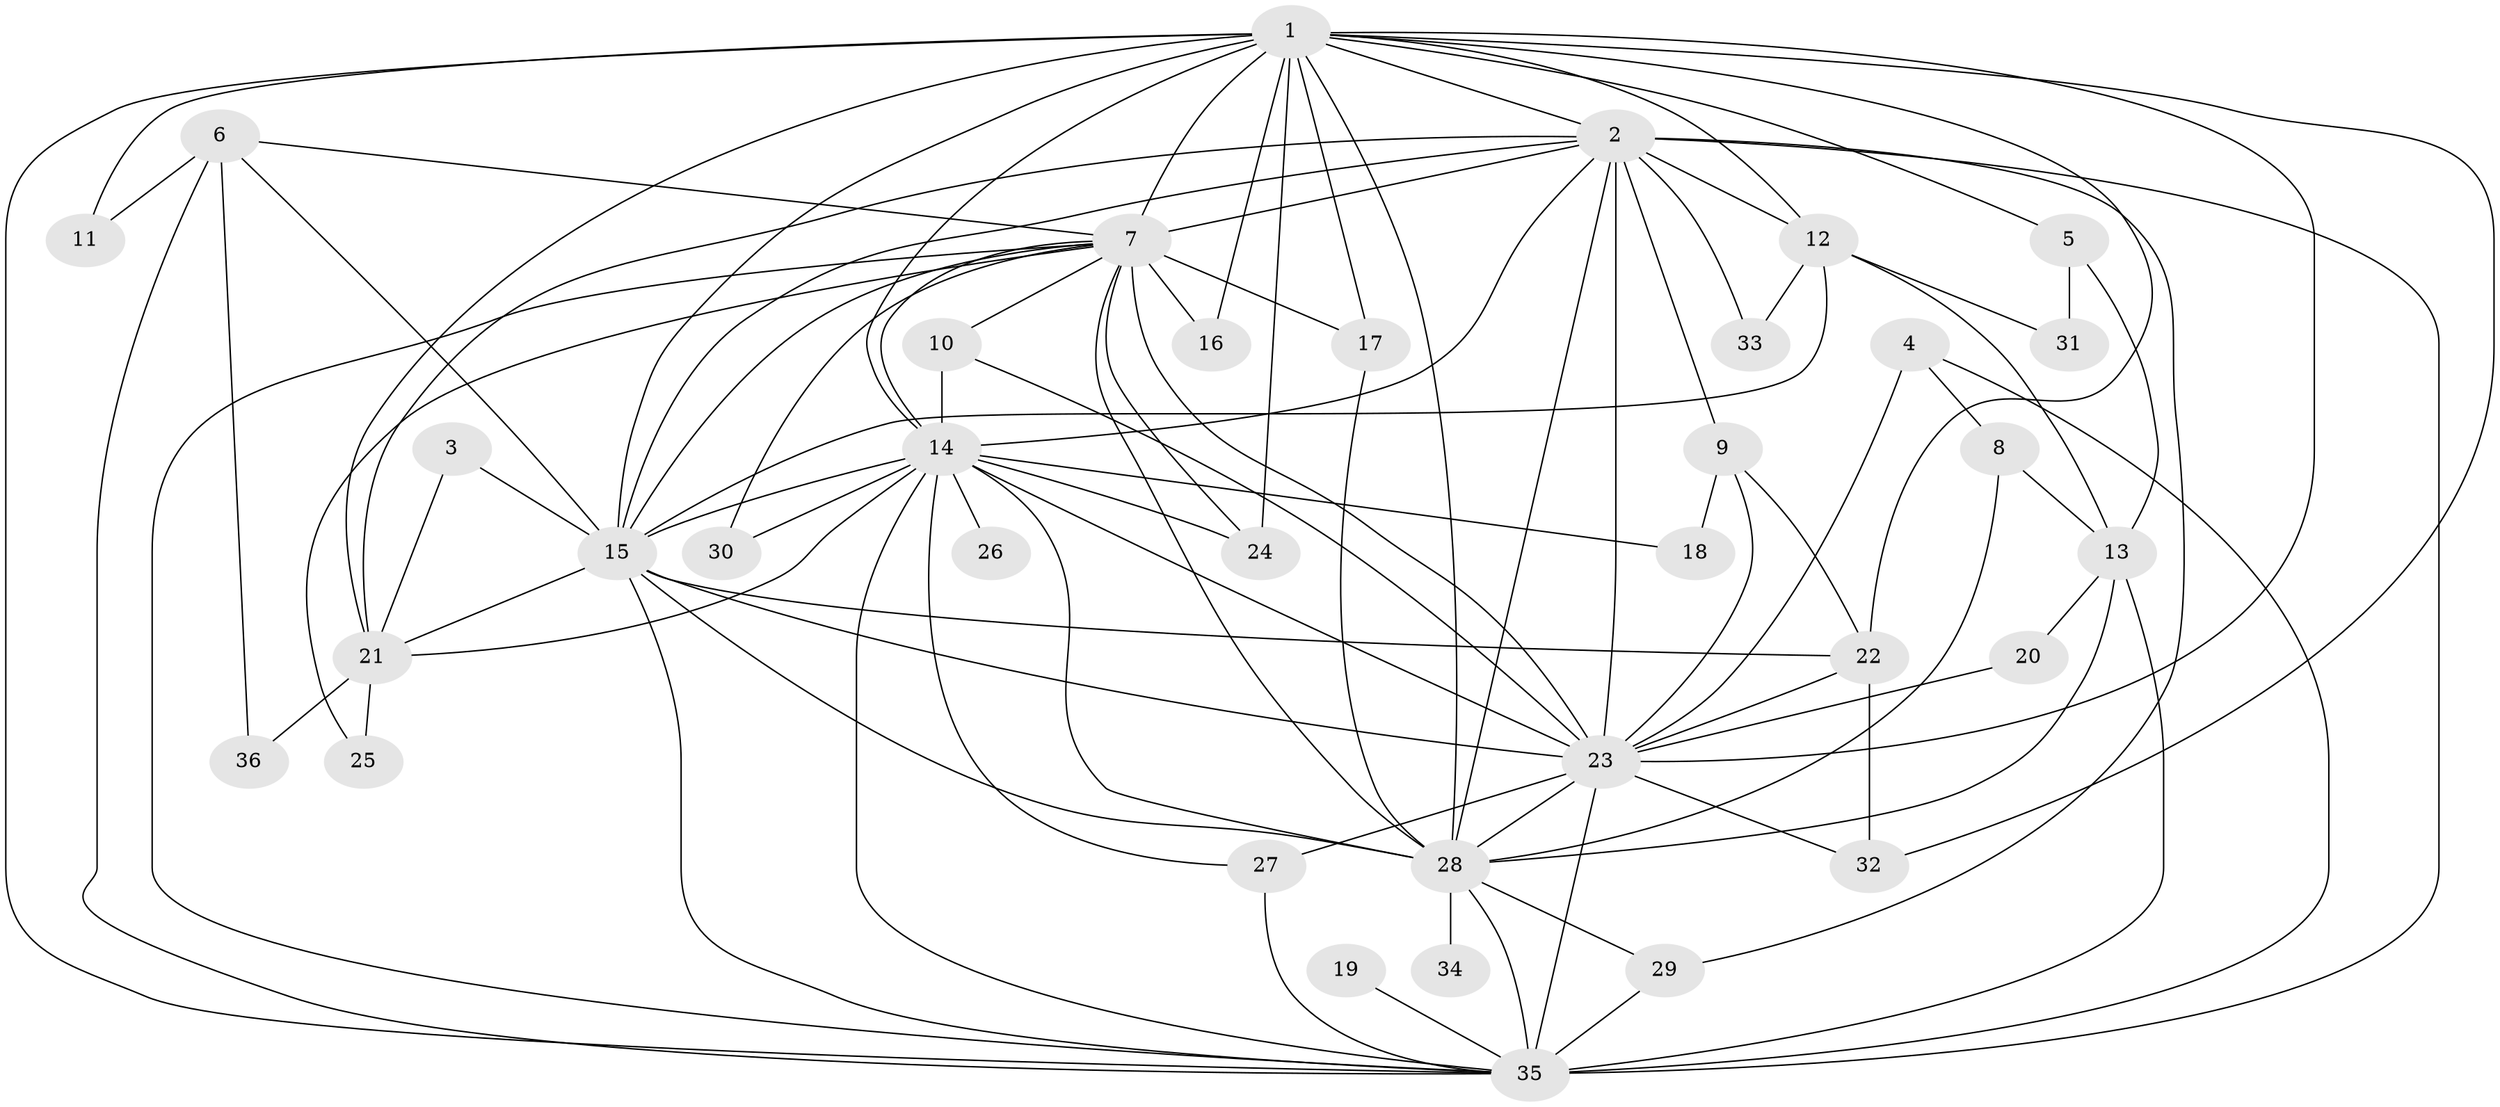 // original degree distribution, {17: 0.04225352112676056, 13: 0.028169014084507043, 20: 0.014084507042253521, 16: 0.014084507042253521, 22: 0.014084507042253521, 19: 0.014084507042253521, 18: 0.014084507042253521, 7: 0.014084507042253521, 5: 0.028169014084507043, 2: 0.5352112676056338, 3: 0.23943661971830985, 8: 0.014084507042253521, 6: 0.014084507042253521, 4: 0.014084507042253521}
// Generated by graph-tools (version 1.1) at 2025/36/03/04/25 23:36:25]
// undirected, 36 vertices, 95 edges
graph export_dot {
  node [color=gray90,style=filled];
  1;
  2;
  3;
  4;
  5;
  6;
  7;
  8;
  9;
  10;
  11;
  12;
  13;
  14;
  15;
  16;
  17;
  18;
  19;
  20;
  21;
  22;
  23;
  24;
  25;
  26;
  27;
  28;
  29;
  30;
  31;
  32;
  33;
  34;
  35;
  36;
  1 -- 2 [weight=2.0];
  1 -- 5 [weight=1.0];
  1 -- 7 [weight=3.0];
  1 -- 11 [weight=2.0];
  1 -- 12 [weight=1.0];
  1 -- 14 [weight=2.0];
  1 -- 15 [weight=2.0];
  1 -- 16 [weight=1.0];
  1 -- 17 [weight=1.0];
  1 -- 21 [weight=1.0];
  1 -- 22 [weight=1.0];
  1 -- 23 [weight=4.0];
  1 -- 24 [weight=1.0];
  1 -- 28 [weight=2.0];
  1 -- 32 [weight=1.0];
  1 -- 35 [weight=2.0];
  2 -- 7 [weight=2.0];
  2 -- 9 [weight=1.0];
  2 -- 12 [weight=1.0];
  2 -- 14 [weight=1.0];
  2 -- 15 [weight=2.0];
  2 -- 21 [weight=2.0];
  2 -- 23 [weight=4.0];
  2 -- 28 [weight=1.0];
  2 -- 29 [weight=1.0];
  2 -- 33 [weight=1.0];
  2 -- 35 [weight=3.0];
  3 -- 15 [weight=1.0];
  3 -- 21 [weight=1.0];
  4 -- 8 [weight=1.0];
  4 -- 23 [weight=1.0];
  4 -- 35 [weight=1.0];
  5 -- 13 [weight=1.0];
  5 -- 31 [weight=1.0];
  6 -- 7 [weight=1.0];
  6 -- 11 [weight=1.0];
  6 -- 15 [weight=1.0];
  6 -- 35 [weight=1.0];
  6 -- 36 [weight=1.0];
  7 -- 10 [weight=1.0];
  7 -- 14 [weight=1.0];
  7 -- 15 [weight=1.0];
  7 -- 16 [weight=2.0];
  7 -- 17 [weight=1.0];
  7 -- 23 [weight=2.0];
  7 -- 24 [weight=1.0];
  7 -- 25 [weight=1.0];
  7 -- 28 [weight=1.0];
  7 -- 30 [weight=1.0];
  7 -- 35 [weight=1.0];
  8 -- 13 [weight=1.0];
  8 -- 28 [weight=1.0];
  9 -- 18 [weight=1.0];
  9 -- 22 [weight=1.0];
  9 -- 23 [weight=1.0];
  10 -- 14 [weight=1.0];
  10 -- 23 [weight=1.0];
  12 -- 13 [weight=1.0];
  12 -- 15 [weight=1.0];
  12 -- 31 [weight=1.0];
  12 -- 33 [weight=1.0];
  13 -- 20 [weight=1.0];
  13 -- 28 [weight=1.0];
  13 -- 35 [weight=1.0];
  14 -- 15 [weight=2.0];
  14 -- 18 [weight=2.0];
  14 -- 21 [weight=1.0];
  14 -- 23 [weight=3.0];
  14 -- 24 [weight=1.0];
  14 -- 26 [weight=1.0];
  14 -- 27 [weight=1.0];
  14 -- 28 [weight=1.0];
  14 -- 30 [weight=1.0];
  14 -- 35 [weight=1.0];
  15 -- 21 [weight=1.0];
  15 -- 22 [weight=1.0];
  15 -- 23 [weight=2.0];
  15 -- 28 [weight=2.0];
  15 -- 35 [weight=1.0];
  17 -- 28 [weight=1.0];
  19 -- 35 [weight=1.0];
  20 -- 23 [weight=2.0];
  21 -- 25 [weight=1.0];
  21 -- 36 [weight=1.0];
  22 -- 23 [weight=1.0];
  22 -- 32 [weight=1.0];
  23 -- 27 [weight=1.0];
  23 -- 28 [weight=3.0];
  23 -- 32 [weight=1.0];
  23 -- 35 [weight=2.0];
  27 -- 35 [weight=1.0];
  28 -- 29 [weight=1.0];
  28 -- 34 [weight=1.0];
  28 -- 35 [weight=1.0];
  29 -- 35 [weight=1.0];
}
